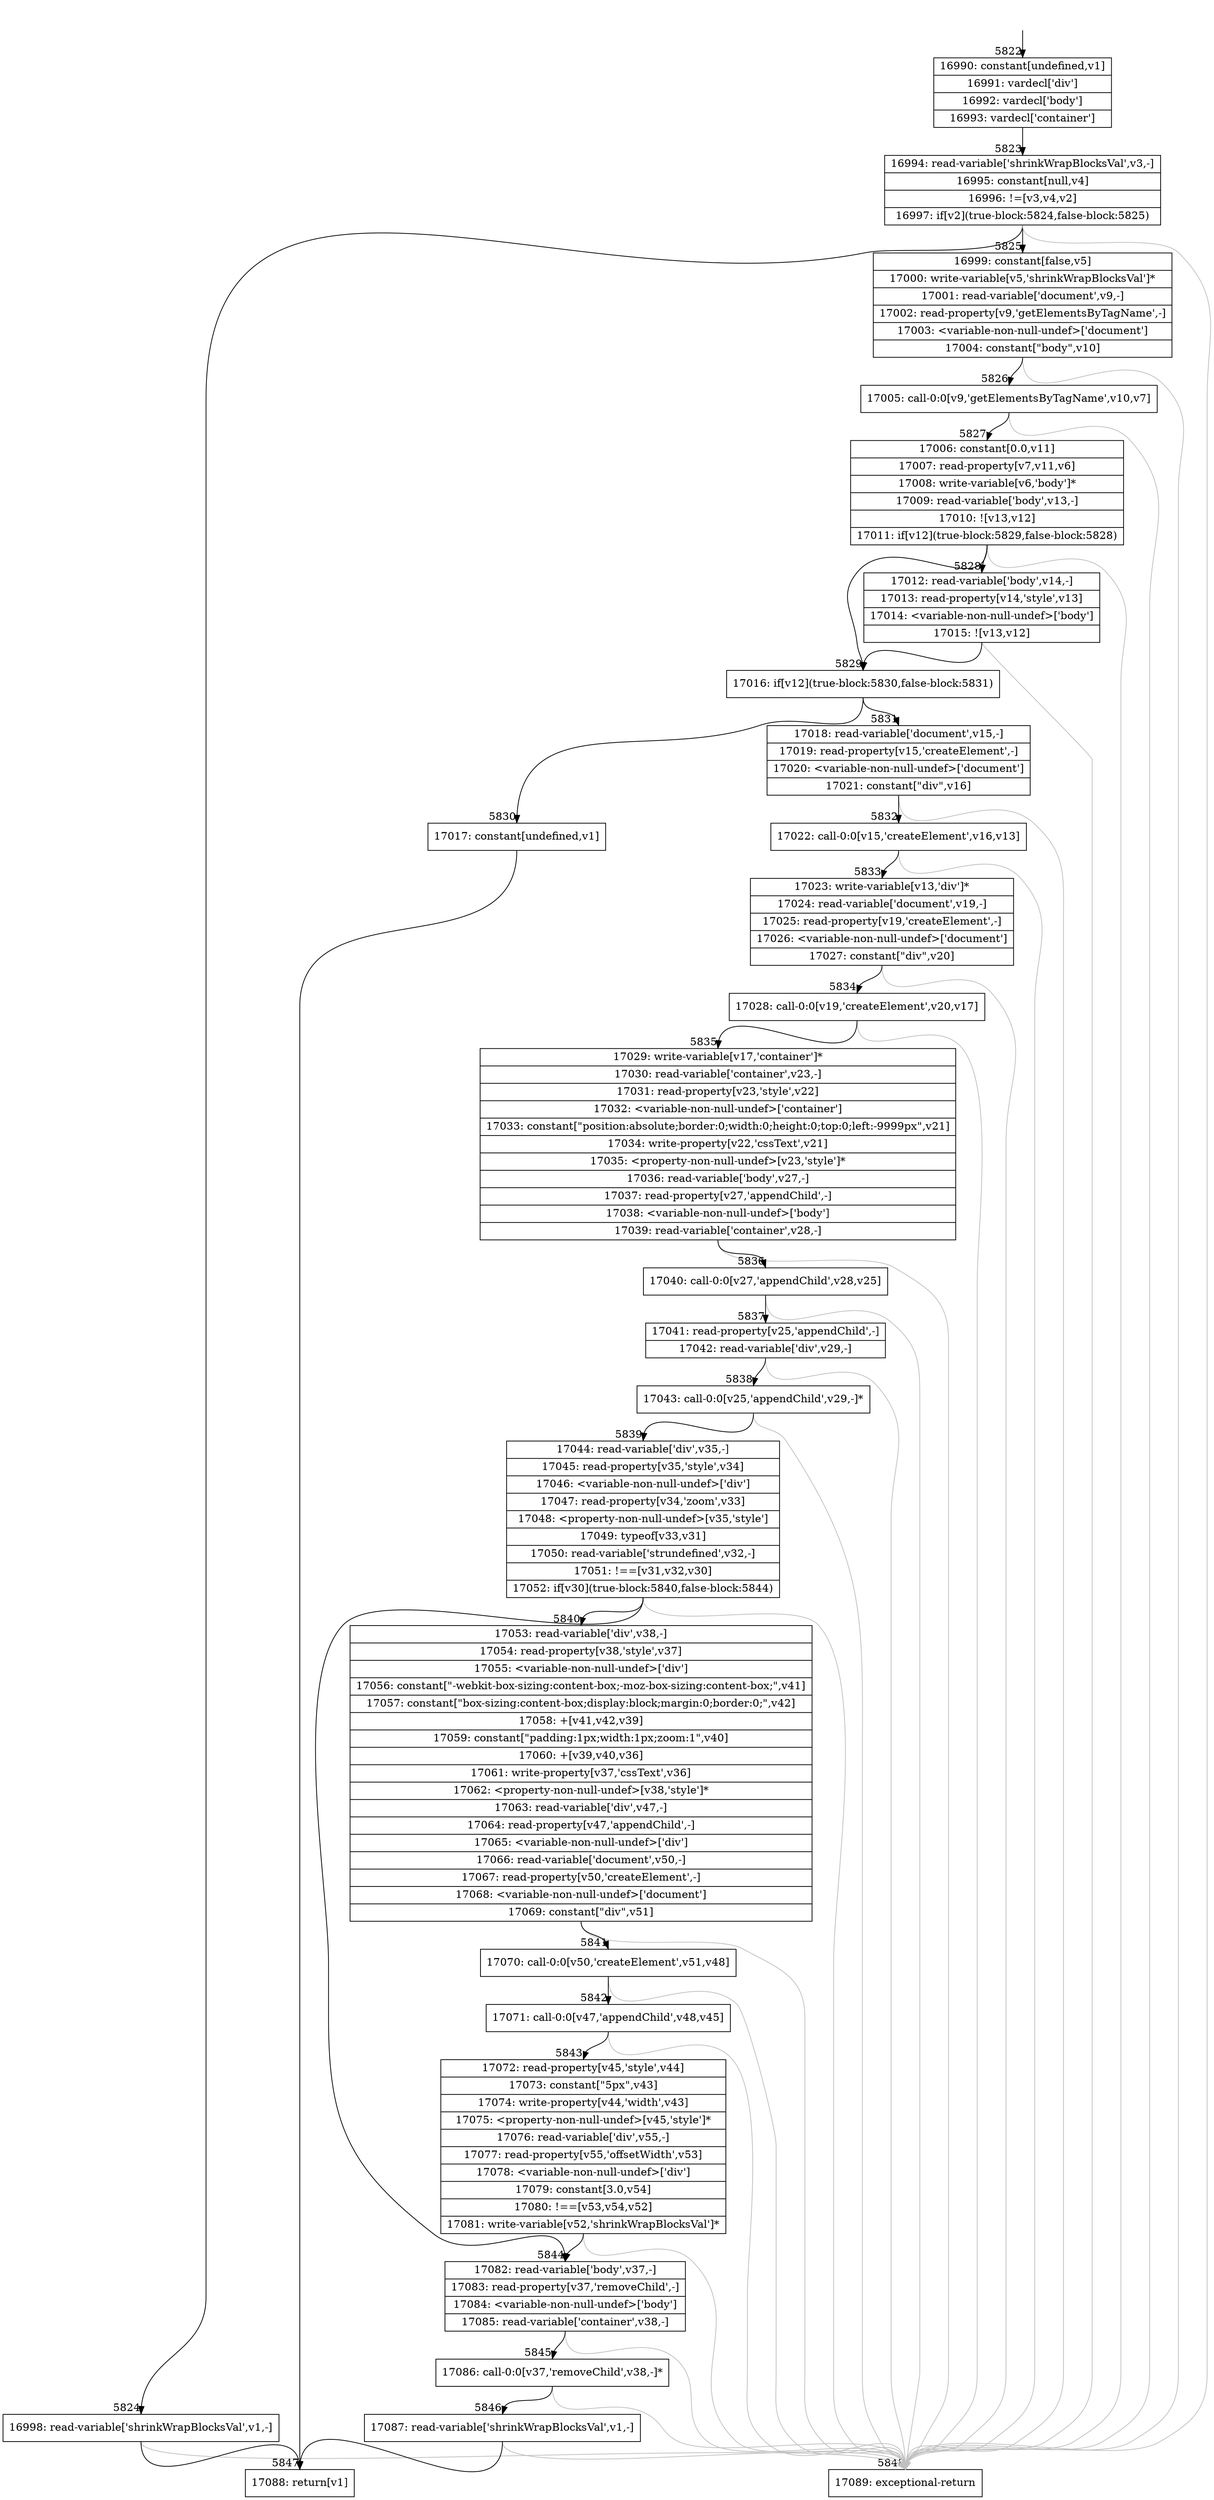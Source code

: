 digraph {
rankdir="TD"
BB_entry362[shape=none,label=""];
BB_entry362 -> BB5822 [tailport=s, headport=n, headlabel="    5822"]
BB5822 [shape=record label="{16990: constant[undefined,v1]|16991: vardecl['div']|16992: vardecl['body']|16993: vardecl['container']}" ] 
BB5822 -> BB5823 [tailport=s, headport=n, headlabel="      5823"]
BB5823 [shape=record label="{16994: read-variable['shrinkWrapBlocksVal',v3,-]|16995: constant[null,v4]|16996: !=[v3,v4,v2]|16997: if[v2](true-block:5824,false-block:5825)}" ] 
BB5823 -> BB5824 [tailport=s, headport=n, headlabel="      5824"]
BB5823 -> BB5825 [tailport=s, headport=n, headlabel="      5825"]
BB5823 -> BB5848 [tailport=s, headport=n, color=gray, headlabel="      5848"]
BB5824 [shape=record label="{16998: read-variable['shrinkWrapBlocksVal',v1,-]}" ] 
BB5824 -> BB5847 [tailport=s, headport=n, headlabel="      5847"]
BB5824 -> BB5848 [tailport=s, headport=n, color=gray]
BB5825 [shape=record label="{16999: constant[false,v5]|17000: write-variable[v5,'shrinkWrapBlocksVal']*|17001: read-variable['document',v9,-]|17002: read-property[v9,'getElementsByTagName',-]|17003: \<variable-non-null-undef\>['document']|17004: constant[\"body\",v10]}" ] 
BB5825 -> BB5826 [tailport=s, headport=n, headlabel="      5826"]
BB5825 -> BB5848 [tailport=s, headport=n, color=gray]
BB5826 [shape=record label="{17005: call-0:0[v9,'getElementsByTagName',v10,v7]}" ] 
BB5826 -> BB5827 [tailport=s, headport=n, headlabel="      5827"]
BB5826 -> BB5848 [tailport=s, headport=n, color=gray]
BB5827 [shape=record label="{17006: constant[0.0,v11]|17007: read-property[v7,v11,v6]|17008: write-variable[v6,'body']*|17009: read-variable['body',v13,-]|17010: ![v13,v12]|17011: if[v12](true-block:5829,false-block:5828)}" ] 
BB5827 -> BB5829 [tailport=s, headport=n, headlabel="      5829"]
BB5827 -> BB5828 [tailport=s, headport=n, headlabel="      5828"]
BB5827 -> BB5848 [tailport=s, headport=n, color=gray]
BB5828 [shape=record label="{17012: read-variable['body',v14,-]|17013: read-property[v14,'style',v13]|17014: \<variable-non-null-undef\>['body']|17015: ![v13,v12]}" ] 
BB5828 -> BB5829 [tailport=s, headport=n]
BB5828 -> BB5848 [tailport=s, headport=n, color=gray]
BB5829 [shape=record label="{17016: if[v12](true-block:5830,false-block:5831)}" ] 
BB5829 -> BB5830 [tailport=s, headport=n, headlabel="      5830"]
BB5829 -> BB5831 [tailport=s, headport=n, headlabel="      5831"]
BB5830 [shape=record label="{17017: constant[undefined,v1]}" ] 
BB5830 -> BB5847 [tailport=s, headport=n]
BB5831 [shape=record label="{17018: read-variable['document',v15,-]|17019: read-property[v15,'createElement',-]|17020: \<variable-non-null-undef\>['document']|17021: constant[\"div\",v16]}" ] 
BB5831 -> BB5832 [tailport=s, headport=n, headlabel="      5832"]
BB5831 -> BB5848 [tailport=s, headport=n, color=gray]
BB5832 [shape=record label="{17022: call-0:0[v15,'createElement',v16,v13]}" ] 
BB5832 -> BB5833 [tailport=s, headport=n, headlabel="      5833"]
BB5832 -> BB5848 [tailport=s, headport=n, color=gray]
BB5833 [shape=record label="{17023: write-variable[v13,'div']*|17024: read-variable['document',v19,-]|17025: read-property[v19,'createElement',-]|17026: \<variable-non-null-undef\>['document']|17027: constant[\"div\",v20]}" ] 
BB5833 -> BB5834 [tailport=s, headport=n, headlabel="      5834"]
BB5833 -> BB5848 [tailport=s, headport=n, color=gray]
BB5834 [shape=record label="{17028: call-0:0[v19,'createElement',v20,v17]}" ] 
BB5834 -> BB5835 [tailport=s, headport=n, headlabel="      5835"]
BB5834 -> BB5848 [tailport=s, headport=n, color=gray]
BB5835 [shape=record label="{17029: write-variable[v17,'container']*|17030: read-variable['container',v23,-]|17031: read-property[v23,'style',v22]|17032: \<variable-non-null-undef\>['container']|17033: constant[\"position:absolute;border:0;width:0;height:0;top:0;left:-9999px\",v21]|17034: write-property[v22,'cssText',v21]|17035: \<property-non-null-undef\>[v23,'style']*|17036: read-variable['body',v27,-]|17037: read-property[v27,'appendChild',-]|17038: \<variable-non-null-undef\>['body']|17039: read-variable['container',v28,-]}" ] 
BB5835 -> BB5836 [tailport=s, headport=n, headlabel="      5836"]
BB5835 -> BB5848 [tailport=s, headport=n, color=gray]
BB5836 [shape=record label="{17040: call-0:0[v27,'appendChild',v28,v25]}" ] 
BB5836 -> BB5837 [tailport=s, headport=n, headlabel="      5837"]
BB5836 -> BB5848 [tailport=s, headport=n, color=gray]
BB5837 [shape=record label="{17041: read-property[v25,'appendChild',-]|17042: read-variable['div',v29,-]}" ] 
BB5837 -> BB5838 [tailport=s, headport=n, headlabel="      5838"]
BB5837 -> BB5848 [tailport=s, headport=n, color=gray]
BB5838 [shape=record label="{17043: call-0:0[v25,'appendChild',v29,-]*}" ] 
BB5838 -> BB5839 [tailport=s, headport=n, headlabel="      5839"]
BB5838 -> BB5848 [tailport=s, headport=n, color=gray]
BB5839 [shape=record label="{17044: read-variable['div',v35,-]|17045: read-property[v35,'style',v34]|17046: \<variable-non-null-undef\>['div']|17047: read-property[v34,'zoom',v33]|17048: \<property-non-null-undef\>[v35,'style']|17049: typeof[v33,v31]|17050: read-variable['strundefined',v32,-]|17051: !==[v31,v32,v30]|17052: if[v30](true-block:5840,false-block:5844)}" ] 
BB5839 -> BB5840 [tailport=s, headport=n, headlabel="      5840"]
BB5839 -> BB5844 [tailport=s, headport=n, headlabel="      5844"]
BB5839 -> BB5848 [tailport=s, headport=n, color=gray]
BB5840 [shape=record label="{17053: read-variable['div',v38,-]|17054: read-property[v38,'style',v37]|17055: \<variable-non-null-undef\>['div']|17056: constant[\"-webkit-box-sizing:content-box;-moz-box-sizing:content-box;\",v41]|17057: constant[\"box-sizing:content-box;display:block;margin:0;border:0;\",v42]|17058: +[v41,v42,v39]|17059: constant[\"padding:1px;width:1px;zoom:1\",v40]|17060: +[v39,v40,v36]|17061: write-property[v37,'cssText',v36]|17062: \<property-non-null-undef\>[v38,'style']*|17063: read-variable['div',v47,-]|17064: read-property[v47,'appendChild',-]|17065: \<variable-non-null-undef\>['div']|17066: read-variable['document',v50,-]|17067: read-property[v50,'createElement',-]|17068: \<variable-non-null-undef\>['document']|17069: constant[\"div\",v51]}" ] 
BB5840 -> BB5841 [tailport=s, headport=n, headlabel="      5841"]
BB5840 -> BB5848 [tailport=s, headport=n, color=gray]
BB5841 [shape=record label="{17070: call-0:0[v50,'createElement',v51,v48]}" ] 
BB5841 -> BB5842 [tailport=s, headport=n, headlabel="      5842"]
BB5841 -> BB5848 [tailport=s, headport=n, color=gray]
BB5842 [shape=record label="{17071: call-0:0[v47,'appendChild',v48,v45]}" ] 
BB5842 -> BB5843 [tailport=s, headport=n, headlabel="      5843"]
BB5842 -> BB5848 [tailport=s, headport=n, color=gray]
BB5843 [shape=record label="{17072: read-property[v45,'style',v44]|17073: constant[\"5px\",v43]|17074: write-property[v44,'width',v43]|17075: \<property-non-null-undef\>[v45,'style']*|17076: read-variable['div',v55,-]|17077: read-property[v55,'offsetWidth',v53]|17078: \<variable-non-null-undef\>['div']|17079: constant[3.0,v54]|17080: !==[v53,v54,v52]|17081: write-variable[v52,'shrinkWrapBlocksVal']*}" ] 
BB5843 -> BB5844 [tailport=s, headport=n]
BB5843 -> BB5848 [tailport=s, headport=n, color=gray]
BB5844 [shape=record label="{17082: read-variable['body',v37,-]|17083: read-property[v37,'removeChild',-]|17084: \<variable-non-null-undef\>['body']|17085: read-variable['container',v38,-]}" ] 
BB5844 -> BB5845 [tailport=s, headport=n, headlabel="      5845"]
BB5844 -> BB5848 [tailport=s, headport=n, color=gray]
BB5845 [shape=record label="{17086: call-0:0[v37,'removeChild',v38,-]*}" ] 
BB5845 -> BB5846 [tailport=s, headport=n, headlabel="      5846"]
BB5845 -> BB5848 [tailport=s, headport=n, color=gray]
BB5846 [shape=record label="{17087: read-variable['shrinkWrapBlocksVal',v1,-]}" ] 
BB5846 -> BB5847 [tailport=s, headport=n]
BB5846 -> BB5848 [tailport=s, headport=n, color=gray]
BB5847 [shape=record label="{17088: return[v1]}" ] 
BB5848 [shape=record label="{17089: exceptional-return}" ] 
}
